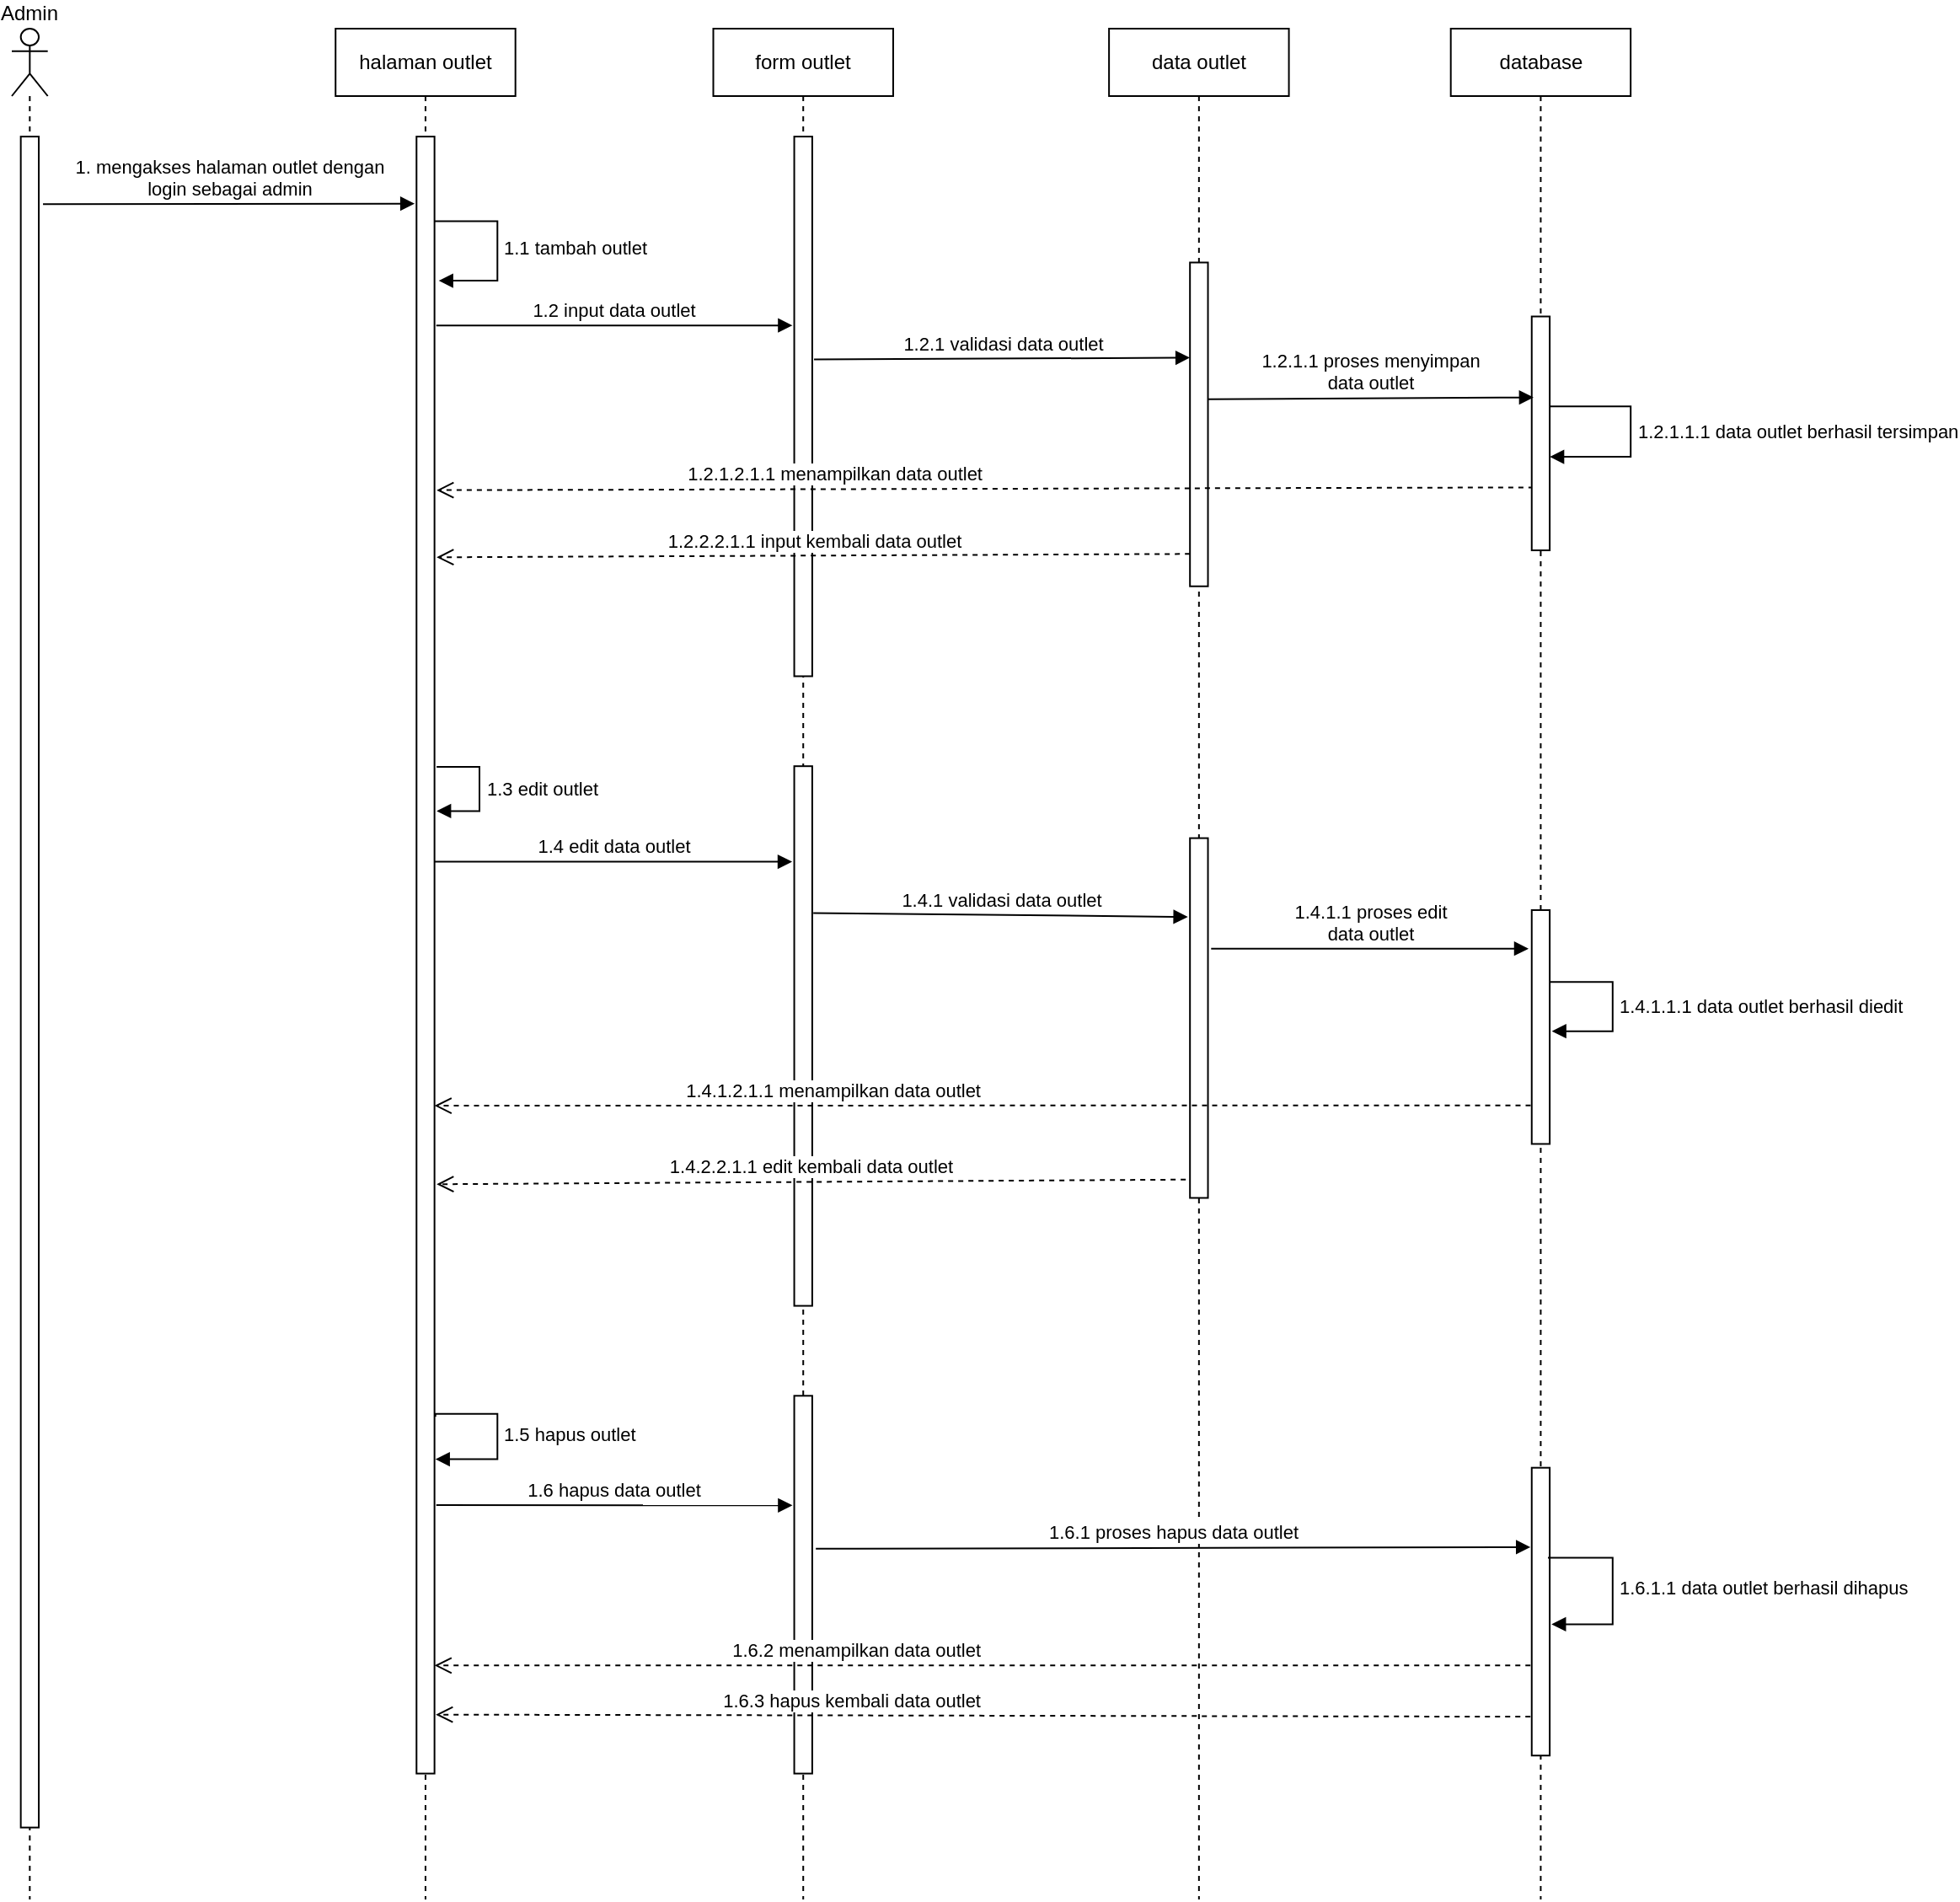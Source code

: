 <mxfile version="13.9.9" type="device"><diagram name="crud_outlet" id="mh8fTo0pJ-pwZQUx_lH7"><mxGraphModel dx="854" dy="506" grid="1" gridSize="10" guides="1" tooltips="1" connect="1" arrows="1" fold="1" page="1" pageScale="1" pageWidth="1654" pageHeight="1169" background="#ffffff" math="0" shadow="0"><root><mxCell id="DCkQyIQxJz_rMvK6niib-0"/><mxCell id="DCkQyIQxJz_rMvK6niib-1" parent="DCkQyIQxJz_rMvK6niib-0"/><mxCell id="Hch8sJmDLhL4WIl1mVp--29" value="" style="group" parent="DCkQyIQxJz_rMvK6niib-1" vertex="1" connectable="0"><mxGeometry x="270" y="29" width="960.58" height="1110" as="geometry"/></mxCell><mxCell id="DCkQyIQxJz_rMvK6niib-2" value="Admin" style="shape=umlLifeline;participant=umlActor;perimeter=lifelinePerimeter;whiteSpace=wrap;html=1;container=1;collapsible=0;recursiveResize=0;verticalAlign=bottom;spacingTop=36;outlineConnect=0;labelPosition=center;verticalLabelPosition=top;align=center;" parent="Hch8sJmDLhL4WIl1mVp--29" vertex="1"><mxGeometry width="21.346" height="1110" as="geometry"/></mxCell><mxCell id="DCkQyIQxJz_rMvK6niib-3" value="" style="html=1;points=[];perimeter=orthogonalPerimeter;rounded=0;shadow=0;comic=0;labelBackgroundColor=none;strokeWidth=1;fontFamily=Verdana;fontSize=12;align=center;" parent="DCkQyIQxJz_rMvK6niib-2" vertex="1"><mxGeometry x="5.337" y="64.038" width="10.673" height="1003.269" as="geometry"/></mxCell><mxCell id="DCkQyIQxJz_rMvK6niib-4" value="halaman outlet" style="shape=umlLifeline;perimeter=lifelinePerimeter;whiteSpace=wrap;html=1;container=1;collapsible=0;recursiveResize=0;outlineConnect=0;" parent="Hch8sJmDLhL4WIl1mVp--29" vertex="1"><mxGeometry x="192.116" width="106.731" height="1110" as="geometry"/></mxCell><mxCell id="DCkQyIQxJz_rMvK6niib-5" value="" style="html=1;points=[];perimeter=orthogonalPerimeter;rounded=0;shadow=0;comic=0;labelBackgroundColor=none;strokeWidth=1;fontFamily=Verdana;fontSize=12;align=center;" parent="DCkQyIQxJz_rMvK6niib-4" vertex="1"><mxGeometry x="48.029" y="64.038" width="10.673" height="971.25" as="geometry"/></mxCell><mxCell id="ERS6CPQKEF22UTaajuLL-1" value="1.1 tambah outlet" style="edgeStyle=orthogonalEdgeStyle;html=1;align=left;spacingLeft=2;endArrow=block;rounded=0;entryX=1.235;entryY=0.088;entryDx=0;entryDy=0;entryPerimeter=0;verticalAlign=middle;" parent="DCkQyIQxJz_rMvK6niib-4" target="DCkQyIQxJz_rMvK6niib-5" edge="1"><mxGeometry relative="1" as="geometry"><mxPoint x="60.837" y="114.202" as="sourcePoint"/><Array as="points"><mxPoint x="58.702" y="114.202"/><mxPoint x="96.058" y="114.202"/><mxPoint x="96.058" y="149.423"/></Array><mxPoint x="192.116" y="160.096" as="targetPoint"/></mxGeometry></mxCell><mxCell id="Hch8sJmDLhL4WIl1mVp--11" value="1.3 edit outlet" style="edgeStyle=orthogonalEdgeStyle;html=1;align=left;spacingLeft=2;endArrow=block;rounded=0;entryX=1.118;entryY=0.412;exitX=1.118;exitY=0.385;exitDx=0;exitDy=0;exitPerimeter=0;entryDx=0;entryDy=0;entryPerimeter=0;verticalAlign=middle;" parent="DCkQyIQxJz_rMvK6niib-4" source="DCkQyIQxJz_rMvK6niib-5" target="DCkQyIQxJz_rMvK6niib-5" edge="1"><mxGeometry relative="1" as="geometry"><mxPoint x="106.731" y="529.246" as="sourcePoint"/><Array as="points"><mxPoint x="85.385" y="437.596"/><mxPoint x="85.385" y="464.279"/></Array><mxPoint x="109.239" y="462.23" as="targetPoint"/></mxGeometry></mxCell><mxCell id="Hch8sJmDLhL4WIl1mVp--22" value="1.5 hapus outlet" style="edgeStyle=orthogonalEdgeStyle;html=1;align=left;spacingLeft=2;endArrow=block;rounded=0;entryX=1.05;entryY=0.808;exitX=1.05;exitY=0.782;exitDx=0;exitDy=0;exitPerimeter=0;entryDx=0;entryDy=0;entryPerimeter=0;verticalAlign=middle;" parent="DCkQyIQxJz_rMvK6niib-4" source="DCkQyIQxJz_rMvK6niib-5" target="DCkQyIQxJz_rMvK6niib-5" edge="1"><mxGeometry relative="1" as="geometry"><mxPoint x="70.635" y="821.827" as="sourcePoint"/><Array as="points"><mxPoint x="59.769" y="821.827"/><mxPoint x="96.058" y="821.827"/><mxPoint x="96.058" y="848.51"/></Array><mxPoint x="70.635" y="848.051" as="targetPoint"/></mxGeometry></mxCell><mxCell id="DCkQyIQxJz_rMvK6niib-6" value="form outlet" style="shape=umlLifeline;perimeter=lifelinePerimeter;whiteSpace=wrap;html=1;container=1;collapsible=0;recursiveResize=0;outlineConnect=0;" parent="Hch8sJmDLhL4WIl1mVp--29" vertex="1"><mxGeometry x="416.251" width="106.731" height="1110" as="geometry"/></mxCell><mxCell id="DCkQyIQxJz_rMvK6niib-7" value="" style="html=1;points=[];perimeter=orthogonalPerimeter;rounded=0;shadow=0;comic=0;labelBackgroundColor=none;strokeWidth=1;fontFamily=Verdana;fontSize=12;align=center;" parent="DCkQyIQxJz_rMvK6niib-6" vertex="1"><mxGeometry x="48.029" y="64.038" width="10.673" height="320.192" as="geometry"/></mxCell><mxCell id="Hch8sJmDLhL4WIl1mVp--10" value="" style="html=1;points=[];perimeter=orthogonalPerimeter;rounded=0;shadow=0;comic=0;labelBackgroundColor=none;strokeWidth=1;fontFamily=Verdana;fontSize=12;align=center;" parent="DCkQyIQxJz_rMvK6niib-6" vertex="1"><mxGeometry x="48.029" y="437.596" width="10.673" height="320.192" as="geometry"/></mxCell><mxCell id="Hch8sJmDLhL4WIl1mVp--21" value="" style="html=1;points=[];perimeter=orthogonalPerimeter;rounded=0;shadow=0;comic=0;labelBackgroundColor=none;strokeWidth=1;fontFamily=Verdana;fontSize=12;align=center;" parent="DCkQyIQxJz_rMvK6niib-6" vertex="1"><mxGeometry x="48.029" y="811.154" width="10.673" height="224.135" as="geometry"/></mxCell><mxCell id="DCkQyIQxJz_rMvK6niib-8" value="data outlet" style="shape=umlLifeline;perimeter=lifelinePerimeter;whiteSpace=wrap;html=1;container=1;collapsible=0;recursiveResize=0;outlineConnect=0;" parent="Hch8sJmDLhL4WIl1mVp--29" vertex="1"><mxGeometry x="651.06" width="106.731" height="1110" as="geometry"/></mxCell><mxCell id="DCkQyIQxJz_rMvK6niib-9" value="" style="html=1;points=[];perimeter=orthogonalPerimeter;rounded=0;shadow=0;comic=0;labelBackgroundColor=none;strokeWidth=1;fontFamily=Verdana;fontSize=12;align=center;" parent="DCkQyIQxJz_rMvK6niib-8" vertex="1"><mxGeometry x="48.029" y="138.75" width="10.673" height="192.115" as="geometry"/></mxCell><mxCell id="Hch8sJmDLhL4WIl1mVp--13" value="" style="html=1;points=[];perimeter=orthogonalPerimeter;rounded=0;shadow=0;comic=0;labelBackgroundColor=none;strokeWidth=1;fontFamily=Verdana;fontSize=12;align=center;" parent="DCkQyIQxJz_rMvK6niib-8" vertex="1"><mxGeometry x="48.029" y="480.288" width="10.673" height="213.462" as="geometry"/></mxCell><mxCell id="DCkQyIQxJz_rMvK6niib-10" value="1. mengakses halaman outlet dengan&lt;br&gt;login sebagai admin" style="html=1;verticalAlign=bottom;endArrow=block;exitX=1.235;exitY=0.04;exitDx=0;exitDy=0;exitPerimeter=0;entryX=-0.1;entryY=0.041;entryDx=0;entryDy=0;entryPerimeter=0;" parent="Hch8sJmDLhL4WIl1mVp--29" source="DCkQyIQxJz_rMvK6niib-3" target="DCkQyIQxJz_rMvK6niib-5" edge="1"><mxGeometry width="80" relative="1" as="geometry"><mxPoint x="12.808" y="94.99" as="sourcePoint"/><mxPoint x="244.948" y="94.457" as="targetPoint"/></mxGeometry></mxCell><mxCell id="DCkQyIQxJz_rMvK6niib-11" value="1.2 input data outlet" style="html=1;verticalAlign=bottom;endArrow=block;entryX=-0.1;entryY=0.35;entryDx=0;entryDy=0;entryPerimeter=0;" parent="Hch8sJmDLhL4WIl1mVp--29" target="DCkQyIQxJz_rMvK6niib-7" edge="1"><mxGeometry width="80" relative="1" as="geometry"><mxPoint x="251.885" y="176.106" as="sourcePoint"/><mxPoint x="470.599" y="135.548" as="targetPoint"/></mxGeometry></mxCell><mxCell id="DCkQyIQxJz_rMvK6niib-12" value="1.2.1 validasi data outlet" style="html=1;verticalAlign=bottom;endArrow=block;exitX=1.1;exitY=0.413;exitDx=0;exitDy=0;exitPerimeter=0;entryX=0;entryY=0.294;entryDx=0;entryDy=0;entryPerimeter=0;" parent="Hch8sJmDLhL4WIl1mVp--29" source="DCkQyIQxJz_rMvK6niib-7" target="DCkQyIQxJz_rMvK6niib-9" edge="1"><mxGeometry width="80" relative="1" as="geometry"><mxPoint x="469.617" y="182.51" as="sourcePoint"/><mxPoint x="703.892" y="182.51" as="targetPoint"/></mxGeometry></mxCell><mxCell id="DCkQyIQxJz_rMvK6niib-13" value="1.2.1.2.1.1 menampilkan data outlet" style="html=1;verticalAlign=bottom;endArrow=open;dashed=1;endSize=8;exitX=0.1;exitY=0.731;exitDx=0;exitDy=0;exitPerimeter=0;align=right;entryX=1.118;entryY=0.216;entryDx=0;entryDy=0;entryPerimeter=0;" parent="Hch8sJmDLhL4WIl1mVp--29" source="ERS6CPQKEF22UTaajuLL-3" target="DCkQyIQxJz_rMvK6niib-5" edge="1"><mxGeometry relative="1" as="geometry"><mxPoint x="699.089" y="240.144" as="sourcePoint"/><mxPoint x="245.482" y="272.163" as="targetPoint"/></mxGeometry></mxCell><mxCell id="ERS6CPQKEF22UTaajuLL-2" value="database" style="shape=umlLifeline;perimeter=lifelinePerimeter;whiteSpace=wrap;html=1;container=1;collapsible=0;recursiveResize=0;outlineConnect=0;" parent="Hch8sJmDLhL4WIl1mVp--29" vertex="1"><mxGeometry x="853.849" width="106.731" height="1110" as="geometry"/></mxCell><mxCell id="ERS6CPQKEF22UTaajuLL-3" value="" style="html=1;points=[];perimeter=orthogonalPerimeter;rounded=0;shadow=0;comic=0;labelBackgroundColor=none;strokeWidth=1;fontFamily=Verdana;fontSize=12;align=center;" parent="ERS6CPQKEF22UTaajuLL-2" vertex="1"><mxGeometry x="48.029" y="170.769" width="10.673" height="138.75" as="geometry"/></mxCell><mxCell id="uzpC0ER8iz0HvW2W81BW-1" value="1.2.1.1.1 data outlet berhasil tersimpan" style="edgeStyle=orthogonalEdgeStyle;html=1;align=left;spacingLeft=2;endArrow=block;rounded=0;entryX=1;entryY=0.6;entryDx=0;entryDy=0;entryPerimeter=0;" parent="ERS6CPQKEF22UTaajuLL-2" target="ERS6CPQKEF22UTaajuLL-3" edge="1"><mxGeometry relative="1" as="geometry"><mxPoint x="58.702" y="224.135" as="sourcePoint"/><Array as="points"><mxPoint x="106.731" y="224.135"/><mxPoint x="106.731" y="254.019"/></Array><mxPoint x="70.443" y="252.952" as="targetPoint"/></mxGeometry></mxCell><mxCell id="Hch8sJmDLhL4WIl1mVp--15" value="" style="html=1;points=[];perimeter=orthogonalPerimeter;rounded=0;shadow=0;comic=0;labelBackgroundColor=none;strokeWidth=1;fontFamily=Verdana;fontSize=12;align=center;" parent="ERS6CPQKEF22UTaajuLL-2" vertex="1"><mxGeometry x="48.029" y="522.981" width="10.673" height="138.75" as="geometry"/></mxCell><mxCell id="Hch8sJmDLhL4WIl1mVp--18" value="1.4.1.1.1 data outlet berhasil diedit" style="edgeStyle=orthogonalEdgeStyle;html=1;align=left;spacingLeft=2;endArrow=block;rounded=0;entryX=1.118;entryY=0.518;entryDx=0;entryDy=0;entryPerimeter=0;" parent="ERS6CPQKEF22UTaajuLL-2" source="Hch8sJmDLhL4WIl1mVp--15" target="Hch8sJmDLhL4WIl1mVp--15" edge="1"><mxGeometry relative="1" as="geometry"><mxPoint x="74.712" y="565.673" as="sourcePoint"/><Array as="points"><mxPoint x="96.058" y="565.673"/><mxPoint x="96.058" y="594.49"/></Array><mxPoint x="74.712" y="595.558" as="targetPoint"/></mxGeometry></mxCell><mxCell id="Hch8sJmDLhL4WIl1mVp--24" value="" style="html=1;points=[];perimeter=orthogonalPerimeter;rounded=0;shadow=0;comic=0;labelBackgroundColor=none;strokeWidth=1;fontFamily=Verdana;fontSize=12;align=center;" parent="ERS6CPQKEF22UTaajuLL-2" vertex="1"><mxGeometry x="48.029" y="853.846" width="10.673" height="170.769" as="geometry"/></mxCell><mxCell id="Hch8sJmDLhL4WIl1mVp--26" value="1.6.1.1 data outlet berhasil dihapus" style="edgeStyle=orthogonalEdgeStyle;html=1;align=left;spacingLeft=2;endArrow=block;rounded=0;" parent="ERS6CPQKEF22UTaajuLL-2" edge="1"><mxGeometry relative="1" as="geometry"><mxPoint x="59.769" y="907.212" as="sourcePoint"/><Array as="points"><mxPoint x="57.635" y="907.212"/><mxPoint x="96.058" y="907.212"/><mxPoint x="96.058" y="946.702"/><mxPoint x="59.769" y="946.702"/></Array><mxPoint x="59.769" y="946.702" as="targetPoint"/></mxGeometry></mxCell><mxCell id="uzpC0ER8iz0HvW2W81BW-0" value="1.2.1.1 proses menyimpan&lt;br&gt;data outlet" style="html=1;verticalAlign=bottom;endArrow=block;exitX=1;exitY=0.422;exitDx=0;exitDy=0;exitPerimeter=0;entryX=0.1;entryY=0.346;entryDx=0;entryDy=0;entryPerimeter=0;" parent="Hch8sJmDLhL4WIl1mVp--29" source="DCkQyIQxJz_rMvK6niib-9" target="ERS6CPQKEF22UTaajuLL-3" edge="1"><mxGeometry width="80" relative="1" as="geometry"><mxPoint x="486.694" y="206.951" as="sourcePoint"/><mxPoint x="709.762" y="205.99" as="targetPoint"/></mxGeometry></mxCell><mxCell id="Hch8sJmDLhL4WIl1mVp--0" value="1.2.2.2.1.1 input kembali data outlet" style="html=1;verticalAlign=bottom;endArrow=open;dashed=1;endSize=8;exitX=0;exitY=0.9;exitDx=0;exitDy=0;exitPerimeter=0;entryX=1.118;entryY=0.257;entryDx=0;entryDy=0;entryPerimeter=0;align=center;" parent="Hch8sJmDLhL4WIl1mVp--29" source="DCkQyIQxJz_rMvK6niib-9" target="DCkQyIQxJz_rMvK6niib-5" edge="1"><mxGeometry relative="1" as="geometry"><mxPoint x="913.618" y="309.519" as="sourcePoint"/><mxPoint x="262.559" y="310.448" as="targetPoint"/></mxGeometry></mxCell><mxCell id="Hch8sJmDLhL4WIl1mVp--12" value="1.4 edit data outlet" style="html=1;verticalAlign=bottom;endArrow=block;entryX=-0.118;entryY=0.177;entryDx=0;entryDy=0;entryPerimeter=0;exitX=1;exitY=0.443;exitDx=0;exitDy=0;exitPerimeter=0;" parent="Hch8sJmDLhL4WIl1mVp--29" source="DCkQyIQxJz_rMvK6niib-5" target="Hch8sJmDLhL4WIl1mVp--10" edge="1"><mxGeometry width="80" relative="1" as="geometry"><mxPoint x="262.559" y="186.779" as="sourcePoint"/><mxPoint x="473.886" y="186.779" as="targetPoint"/></mxGeometry></mxCell><mxCell id="Hch8sJmDLhL4WIl1mVp--14" value="1.4.1 validasi data outlet" style="html=1;verticalAlign=bottom;endArrow=block;exitX=1.059;exitY=0.272;exitDx=0;exitDy=0;exitPerimeter=0;entryX=-0.118;entryY=0.219;entryDx=0;entryDy=0;entryPerimeter=0;" parent="Hch8sJmDLhL4WIl1mVp--29" source="Hch8sJmDLhL4WIl1mVp--10" target="Hch8sJmDLhL4WIl1mVp--13" edge="1"><mxGeometry width="80" relative="1" as="geometry"><mxPoint x="486.694" y="577.392" as="sourcePoint"/><mxPoint x="709.762" y="576.346" as="targetPoint"/></mxGeometry></mxCell><mxCell id="Hch8sJmDLhL4WIl1mVp--17" value="1.4.1.1 proses edit&lt;br&gt;data outlet" style="html=1;verticalAlign=bottom;endArrow=block;exitX=1.176;exitY=0.307;exitDx=0;exitDy=0;exitPerimeter=0;entryX=-0.176;entryY=0.165;entryDx=0;entryDy=0;entryPerimeter=0;" parent="Hch8sJmDLhL4WIl1mVp--29" source="Hch8sJmDLhL4WIl1mVp--13" target="Hch8sJmDLhL4WIl1mVp--15" edge="1"><mxGeometry width="80" relative="1" as="geometry"><mxPoint x="723.637" y="230.496" as="sourcePoint"/><mxPoint x="913.618" y="229.45" as="targetPoint"/></mxGeometry></mxCell><mxCell id="Hch8sJmDLhL4WIl1mVp--19" value="1.4.1.2.1.1 menampilkan data outlet" style="html=1;verticalAlign=bottom;endArrow=open;dashed=1;endSize=8;exitX=-0.059;exitY=0.835;exitDx=0;exitDy=0;exitPerimeter=0;align=right;entryX=1;entryY=0.592;entryDx=0;entryDy=0;entryPerimeter=0;" parent="Hch8sJmDLhL4WIl1mVp--29" source="Hch8sJmDLhL4WIl1mVp--15" target="DCkQyIQxJz_rMvK6niib-5" edge="1"><mxGeometry relative="1" as="geometry"><mxPoint x="913.618" y="282.869" as="sourcePoint"/><mxPoint x="262.751" y="284.502" as="targetPoint"/></mxGeometry></mxCell><mxCell id="Hch8sJmDLhL4WIl1mVp--20" value="1.4.2.2.1.1 edit kembali data outlet" style="html=1;verticalAlign=bottom;endArrow=open;dashed=1;endSize=8;exitX=-0.235;exitY=0.949;exitDx=0;exitDy=0;exitPerimeter=0;entryX=1.118;entryY=0.64;entryDx=0;entryDy=0;entryPerimeter=0;align=center;" parent="Hch8sJmDLhL4WIl1mVp--29" source="Hch8sJmDLhL4WIl1mVp--13" target="DCkQyIQxJz_rMvK6niib-5" edge="1"><mxGeometry relative="1" as="geometry"><mxPoint x="709.762" y="322.327" as="sourcePoint"/><mxPoint x="262.751" y="324.323" as="targetPoint"/></mxGeometry></mxCell><mxCell id="Hch8sJmDLhL4WIl1mVp--23" value="1.6 hapus data outlet" style="html=1;verticalAlign=bottom;endArrow=block;entryX=-0.1;entryY=0.29;entryDx=0;entryDy=0;entryPerimeter=0;exitX=1.1;exitY=0.836;exitDx=0;exitDy=0;exitPerimeter=0;" parent="Hch8sJmDLhL4WIl1mVp--29" source="DCkQyIQxJz_rMvK6niib-5" target="Hch8sJmDLhL4WIl1mVp--21" edge="1"><mxGeometry width="80" relative="1" as="geometry"><mxPoint x="261.491" y="504.975" as="sourcePoint"/><mxPoint x="473.694" y="504.943" as="targetPoint"/></mxGeometry></mxCell><mxCell id="Hch8sJmDLhL4WIl1mVp--25" value="1.6.1 proses hapus data outlet" style="html=1;verticalAlign=bottom;endArrow=block;exitX=1.2;exitY=0.405;exitDx=0;exitDy=0;exitPerimeter=0;entryX=-0.071;entryY=0.276;entryDx=0;entryDy=0;entryPerimeter=0;" parent="Hch8sJmDLhL4WIl1mVp--29" source="Hch8sJmDLhL4WIl1mVp--21" target="Hch8sJmDLhL4WIl1mVp--24" edge="1"><mxGeometry width="80" relative="1" as="geometry"><mxPoint x="722.313" y="556.494" as="sourcePoint"/><mxPoint x="910.673" y="556.548" as="targetPoint"/></mxGeometry></mxCell><mxCell id="Hch8sJmDLhL4WIl1mVp--27" value="1.6.2 menampilkan data outlet" style="html=1;verticalAlign=bottom;endArrow=open;dashed=1;endSize=8;exitX=-0.071;exitY=0.687;exitDx=0;exitDy=0;exitPerimeter=0;align=right;entryX=1;entryY=0.934;entryDx=0;entryDy=0;entryPerimeter=0;" parent="Hch8sJmDLhL4WIl1mVp--29" source="Hch8sJmDLhL4WIl1mVp--24" target="DCkQyIQxJz_rMvK6niib-5" edge="1"><mxGeometry relative="1" as="geometry"><mxPoint x="927.931" y="1013.942" as="sourcePoint"/><mxPoint x="277.501" y="1014.124" as="targetPoint"/></mxGeometry></mxCell><mxCell id="Hch8sJmDLhL4WIl1mVp--28" value="1.6.3 hapus kembali data outlet" style="html=1;verticalAlign=bottom;endArrow=open;dashed=1;endSize=8;exitX=-0.071;exitY=0.865;exitDx=0;exitDy=0;exitPerimeter=0;align=right;entryX=1.071;entryY=0.964;entryDx=0;entryDy=0;entryPerimeter=0;" parent="Hch8sJmDLhL4WIl1mVp--29" source="Hch8sJmDLhL4WIl1mVp--24" target="DCkQyIQxJz_rMvK6niib-5" edge="1"><mxGeometry relative="1" as="geometry"><mxPoint x="911.793" y="981.838" as="sourcePoint"/><mxPoint x="261.491" y="981.859" as="targetPoint"/></mxGeometry></mxCell></root></mxGraphModel></diagram></mxfile>